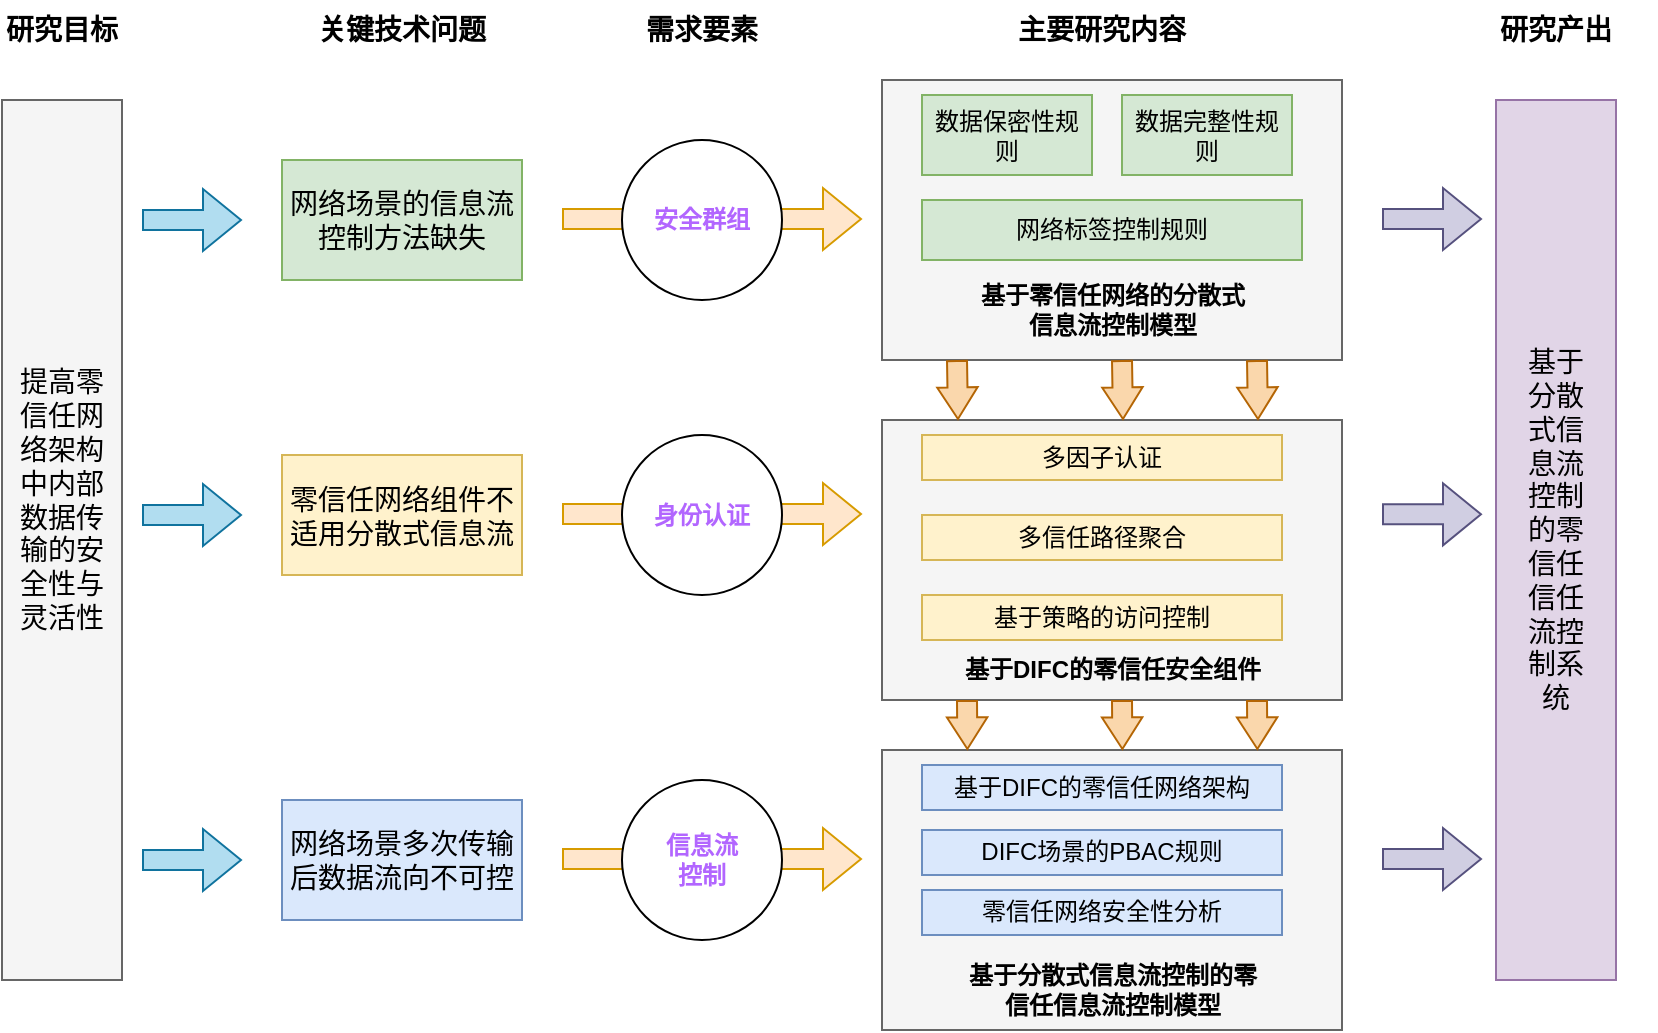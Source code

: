 <mxfile version="21.1.4" type="github">
  <diagram name="第 1 页" id="3q4NxlNoq3ld3uSNw7Nf">
    <mxGraphModel dx="1434" dy="788" grid="0" gridSize="10" guides="1" tooltips="1" connect="1" arrows="1" fold="1" page="0" pageScale="1" pageWidth="827" pageHeight="1169" math="0" shadow="0">
      <root>
        <mxCell id="0" />
        <mxCell id="1" parent="0" />
        <mxCell id="JklxnonR3-prULAY44mV-3" value="" style="rounded=0;whiteSpace=wrap;html=1;fillColor=#f5f5f5;strokeColor=#666666;fontColor=#333333;" parent="1" vertex="1">
          <mxGeometry x="80" y="120" width="60" height="440" as="geometry" />
        </mxCell>
        <mxCell id="JklxnonR3-prULAY44mV-4" value="&lt;font style=&quot;font-size: 14px;&quot;&gt;提高零信任网络架构中内部数据传输的安全性与灵活性&lt;/font&gt;" style="text;html=1;strokeColor=none;fillColor=none;align=center;verticalAlign=middle;whiteSpace=wrap;rounded=0;" parent="1" vertex="1">
          <mxGeometry x="85" y="250" width="50" height="140" as="geometry" />
        </mxCell>
        <mxCell id="JklxnonR3-prULAY44mV-5" value="&lt;font style=&quot;font-size: 14px;&quot;&gt;&lt;b&gt;研究目标&lt;/b&gt;&lt;/font&gt;" style="text;html=1;strokeColor=none;fillColor=none;align=center;verticalAlign=middle;whiteSpace=wrap;rounded=0;" parent="1" vertex="1">
          <mxGeometry x="80" y="70" width="60" height="30" as="geometry" />
        </mxCell>
        <mxCell id="JklxnonR3-prULAY44mV-6" value="" style="shape=flexArrow;endArrow=classic;html=1;rounded=0;fillColor=#b1ddf0;strokeColor=#10739e;" parent="1" edge="1">
          <mxGeometry width="50" height="50" relative="1" as="geometry">
            <mxPoint x="150" y="180" as="sourcePoint" />
            <mxPoint x="200" y="180" as="targetPoint" />
          </mxGeometry>
        </mxCell>
        <mxCell id="JklxnonR3-prULAY44mV-7" value="&lt;font style=&quot;font-size: 14px;&quot;&gt;网络场景的信息流控制方法缺失&lt;/font&gt;" style="rounded=0;whiteSpace=wrap;html=1;fillColor=#d5e8d4;strokeColor=#82b366;" parent="1" vertex="1">
          <mxGeometry x="220" y="150" width="120" height="60" as="geometry" />
        </mxCell>
        <mxCell id="JklxnonR3-prULAY44mV-8" value="&lt;font style=&quot;font-size: 14px;&quot;&gt;&lt;b&gt;关键技术问题&lt;/b&gt;&lt;/font&gt;" style="text;html=1;strokeColor=none;fillColor=none;align=center;verticalAlign=middle;whiteSpace=wrap;rounded=0;" parent="1" vertex="1">
          <mxGeometry x="230" y="70" width="100" height="30" as="geometry" />
        </mxCell>
        <mxCell id="JklxnonR3-prULAY44mV-9" value="" style="shape=flexArrow;endArrow=classic;html=1;rounded=0;fillColor=#b1ddf0;strokeColor=#10739e;" parent="1" edge="1">
          <mxGeometry width="50" height="50" relative="1" as="geometry">
            <mxPoint x="150" y="327.5" as="sourcePoint" />
            <mxPoint x="200" y="327.5" as="targetPoint" />
          </mxGeometry>
        </mxCell>
        <mxCell id="JklxnonR3-prULAY44mV-10" value="&lt;span style=&quot;font-size: 14px;&quot;&gt;零信任网络组件不适用分散式信息流&lt;/span&gt;" style="rounded=0;whiteSpace=wrap;html=1;fillColor=#fff2cc;strokeColor=#d6b656;" parent="1" vertex="1">
          <mxGeometry x="220" y="297.5" width="120" height="60" as="geometry" />
        </mxCell>
        <mxCell id="JklxnonR3-prULAY44mV-11" value="" style="shape=flexArrow;endArrow=classic;html=1;rounded=0;fillColor=#b1ddf0;strokeColor=#10739e;" parent="1" edge="1">
          <mxGeometry width="50" height="50" relative="1" as="geometry">
            <mxPoint x="150" y="500" as="sourcePoint" />
            <mxPoint x="200" y="500" as="targetPoint" />
          </mxGeometry>
        </mxCell>
        <mxCell id="JklxnonR3-prULAY44mV-12" value="&lt;font style=&quot;font-size: 14px;&quot;&gt;网络场景多次传输后数据流向不可控&lt;/font&gt;" style="rounded=0;whiteSpace=wrap;html=1;fillColor=#dae8fc;strokeColor=#6c8ebf;" parent="1" vertex="1">
          <mxGeometry x="220" y="470" width="120" height="60" as="geometry" />
        </mxCell>
        <mxCell id="JklxnonR3-prULAY44mV-13" value="" style="shape=flexArrow;endArrow=classic;html=1;rounded=0;fillColor=#ffe6cc;strokeColor=#d79b00;" parent="1" edge="1">
          <mxGeometry width="50" height="50" relative="1" as="geometry">
            <mxPoint x="360" y="179.5" as="sourcePoint" />
            <mxPoint x="510" y="179.5" as="targetPoint" />
          </mxGeometry>
        </mxCell>
        <mxCell id="JklxnonR3-prULAY44mV-14" value="&lt;font color=&quot;#b266ff&quot;&gt;&lt;b&gt;安全群组&lt;/b&gt;&lt;/font&gt;" style="ellipse;whiteSpace=wrap;html=1;aspect=fixed;" parent="1" vertex="1">
          <mxGeometry x="390" y="140" width="80" height="80" as="geometry" />
        </mxCell>
        <mxCell id="JklxnonR3-prULAY44mV-16" value="" style="shape=flexArrow;endArrow=classic;html=1;rounded=0;fillColor=#ffe6cc;strokeColor=#d79b00;" parent="1" edge="1">
          <mxGeometry width="50" height="50" relative="1" as="geometry">
            <mxPoint x="360" y="327" as="sourcePoint" />
            <mxPoint x="510" y="327" as="targetPoint" />
          </mxGeometry>
        </mxCell>
        <mxCell id="JklxnonR3-prULAY44mV-17" value="&lt;font color=&quot;#b266ff&quot;&gt;&lt;b&gt;身份认证&lt;/b&gt;&lt;/font&gt;" style="ellipse;whiteSpace=wrap;html=1;aspect=fixed;" parent="1" vertex="1">
          <mxGeometry x="390" y="287.5" width="80" height="80" as="geometry" />
        </mxCell>
        <mxCell id="JklxnonR3-prULAY44mV-18" value="" style="shape=flexArrow;endArrow=classic;html=1;rounded=0;fillColor=#ffe6cc;strokeColor=#d79b00;" parent="1" edge="1">
          <mxGeometry width="50" height="50" relative="1" as="geometry">
            <mxPoint x="360" y="499.5" as="sourcePoint" />
            <mxPoint x="510" y="499.5" as="targetPoint" />
          </mxGeometry>
        </mxCell>
        <mxCell id="JklxnonR3-prULAY44mV-19" value="&lt;font color=&quot;#b266ff&quot;&gt;&lt;b&gt;信息流&lt;br&gt;控制&lt;/b&gt;&lt;/font&gt;" style="ellipse;whiteSpace=wrap;html=1;aspect=fixed;" parent="1" vertex="1">
          <mxGeometry x="390" y="460" width="80" height="80" as="geometry" />
        </mxCell>
        <mxCell id="JklxnonR3-prULAY44mV-20" value="&lt;font style=&quot;font-size: 14px;&quot;&gt;&lt;b&gt;需求要素&lt;/b&gt;&lt;/font&gt;" style="text;html=1;strokeColor=none;fillColor=none;align=center;verticalAlign=middle;whiteSpace=wrap;rounded=0;" parent="1" vertex="1">
          <mxGeometry x="380" y="70" width="100" height="30" as="geometry" />
        </mxCell>
        <mxCell id="JklxnonR3-prULAY44mV-21" value="" style="rounded=0;whiteSpace=wrap;html=1;fillColor=#f5f5f5;fontColor=#333333;strokeColor=#666666;" parent="1" vertex="1">
          <mxGeometry x="520" y="110" width="230" height="140" as="geometry" />
        </mxCell>
        <mxCell id="JklxnonR3-prULAY44mV-25" value="&lt;b&gt;基于零信任网络的分散式信息流控制模型&lt;/b&gt;" style="text;html=1;strokeColor=none;fillColor=none;align=center;verticalAlign=middle;whiteSpace=wrap;rounded=0;" parent="1" vertex="1">
          <mxGeometry x="562.5" y="210" width="145" height="30" as="geometry" />
        </mxCell>
        <mxCell id="JklxnonR3-prULAY44mV-26" value="数据保密性规则" style="rounded=0;whiteSpace=wrap;html=1;fillColor=#d5e8d4;strokeColor=#82b366;" parent="1" vertex="1">
          <mxGeometry x="540" y="117.5" width="85" height="40" as="geometry" />
        </mxCell>
        <mxCell id="JklxnonR3-prULAY44mV-27" value="网络标签控制规则" style="rounded=0;whiteSpace=wrap;html=1;fillColor=#d5e8d4;strokeColor=#82b366;" parent="1" vertex="1">
          <mxGeometry x="540" y="170" width="190" height="30" as="geometry" />
        </mxCell>
        <mxCell id="JklxnonR3-prULAY44mV-28" value="数据完整性规则" style="rounded=0;whiteSpace=wrap;html=1;fillColor=#d5e8d4;strokeColor=#82b366;" parent="1" vertex="1">
          <mxGeometry x="640" y="117.5" width="85" height="40" as="geometry" />
        </mxCell>
        <mxCell id="JklxnonR3-prULAY44mV-29" value="" style="rounded=0;whiteSpace=wrap;html=1;fillColor=#f5f5f5;fontColor=#333333;strokeColor=#666666;" parent="1" vertex="1">
          <mxGeometry x="520" y="280" width="230" height="140" as="geometry" />
        </mxCell>
        <mxCell id="JklxnonR3-prULAY44mV-30" value="&lt;b&gt;基于DIFC的零信任安全组件&lt;/b&gt;" style="text;html=1;strokeColor=none;fillColor=none;align=center;verticalAlign=middle;whiteSpace=wrap;rounded=0;" parent="1" vertex="1">
          <mxGeometry x="557.5" y="390" width="155" height="30" as="geometry" />
        </mxCell>
        <mxCell id="JklxnonR3-prULAY44mV-31" value="多因子认证" style="rounded=0;whiteSpace=wrap;html=1;fillColor=#fff2cc;strokeColor=#d6b656;" parent="1" vertex="1">
          <mxGeometry x="540" y="287.5" width="180" height="22.5" as="geometry" />
        </mxCell>
        <mxCell id="JklxnonR3-prULAY44mV-34" value="多信任路径聚合" style="rounded=0;whiteSpace=wrap;html=1;fillColor=#fff2cc;strokeColor=#d6b656;" parent="1" vertex="1">
          <mxGeometry x="540" y="327.5" width="180" height="22.5" as="geometry" />
        </mxCell>
        <mxCell id="JklxnonR3-prULAY44mV-35" value="基于策略的访问控制" style="rounded=0;whiteSpace=wrap;html=1;fillColor=#fff2cc;strokeColor=#d6b656;" parent="1" vertex="1">
          <mxGeometry x="540" y="367.5" width="180" height="22.5" as="geometry" />
        </mxCell>
        <mxCell id="JklxnonR3-prULAY44mV-37" value="" style="rounded=0;whiteSpace=wrap;html=1;fillColor=#f5f5f5;fontColor=#333333;strokeColor=#666666;" parent="1" vertex="1">
          <mxGeometry x="520" y="445" width="230" height="140" as="geometry" />
        </mxCell>
        <mxCell id="JklxnonR3-prULAY44mV-38" value="&lt;b&gt;基于分散式信息流控制的零信任信息流控制模型&lt;/b&gt;" style="text;html=1;strokeColor=none;fillColor=none;align=center;verticalAlign=middle;whiteSpace=wrap;rounded=0;" parent="1" vertex="1">
          <mxGeometry x="557.5" y="550" width="155" height="30" as="geometry" />
        </mxCell>
        <mxCell id="JklxnonR3-prULAY44mV-39" value="基于DIFC的零信任网络架构" style="rounded=0;whiteSpace=wrap;html=1;fillColor=#dae8fc;strokeColor=#6c8ebf;" parent="1" vertex="1">
          <mxGeometry x="540" y="452.5" width="180" height="22.5" as="geometry" />
        </mxCell>
        <mxCell id="JklxnonR3-prULAY44mV-40" value="DIFC场景的PBAC规则" style="rounded=0;whiteSpace=wrap;html=1;fillColor=#dae8fc;strokeColor=#6c8ebf;" parent="1" vertex="1">
          <mxGeometry x="540" y="485" width="180" height="22.5" as="geometry" />
        </mxCell>
        <mxCell id="JklxnonR3-prULAY44mV-41" value="零信任网络安全性分析" style="rounded=0;whiteSpace=wrap;html=1;fillColor=#dae8fc;strokeColor=#6c8ebf;" parent="1" vertex="1">
          <mxGeometry x="540" y="515" width="180" height="22.5" as="geometry" />
        </mxCell>
        <mxCell id="JklxnonR3-prULAY44mV-42" value="" style="rounded=0;whiteSpace=wrap;html=1;fillColor=#e1d5e7;strokeColor=#9673a6;" parent="1" vertex="1">
          <mxGeometry x="827" y="120" width="60" height="440" as="geometry" />
        </mxCell>
        <mxCell id="JklxnonR3-prULAY44mV-43" value="&lt;font style=&quot;font-size: 14px;&quot;&gt;基于分散式信息流控制的零信任信任流控制系统&lt;/font&gt;" style="text;html=1;strokeColor=none;fillColor=none;align=center;verticalAlign=middle;whiteSpace=wrap;rounded=0;" parent="1" vertex="1">
          <mxGeometry x="839" y="240" width="36" height="190" as="geometry" />
        </mxCell>
        <mxCell id="JklxnonR3-prULAY44mV-44" value="&lt;span style=&quot;font-size: 14px;&quot;&gt;&lt;b&gt;主要研究内容&lt;/b&gt;&lt;/span&gt;" style="text;html=1;strokeColor=none;fillColor=none;align=center;verticalAlign=middle;whiteSpace=wrap;rounded=0;" parent="1" vertex="1">
          <mxGeometry x="580" y="70" width="100" height="30" as="geometry" />
        </mxCell>
        <mxCell id="JklxnonR3-prULAY44mV-45" value="&lt;span style=&quot;font-size: 14px;&quot;&gt;&lt;b&gt;研究产出&lt;/b&gt;&lt;/span&gt;" style="text;html=1;strokeColor=none;fillColor=none;align=center;verticalAlign=middle;whiteSpace=wrap;rounded=0;" parent="1" vertex="1">
          <mxGeometry x="807" y="70" width="100" height="30" as="geometry" />
        </mxCell>
        <mxCell id="JklxnonR3-prULAY44mV-46" value="" style="shape=flexArrow;endArrow=classic;html=1;rounded=0;fillColor=#d0cee2;strokeColor=#56517e;" parent="1" edge="1">
          <mxGeometry width="50" height="50" relative="1" as="geometry">
            <mxPoint x="770" y="179.5" as="sourcePoint" />
            <mxPoint x="820" y="179.5" as="targetPoint" />
          </mxGeometry>
        </mxCell>
        <mxCell id="JklxnonR3-prULAY44mV-47" value="" style="shape=flexArrow;endArrow=classic;html=1;rounded=0;fillColor=#d0cee2;strokeColor=#56517e;" parent="1" edge="1">
          <mxGeometry width="50" height="50" relative="1" as="geometry">
            <mxPoint x="770" y="327.16" as="sourcePoint" />
            <mxPoint x="820" y="327.16" as="targetPoint" />
          </mxGeometry>
        </mxCell>
        <mxCell id="JklxnonR3-prULAY44mV-48" value="" style="shape=flexArrow;endArrow=classic;html=1;rounded=0;fillColor=#d0cee2;strokeColor=#56517e;" parent="1" edge="1">
          <mxGeometry width="50" height="50" relative="1" as="geometry">
            <mxPoint x="770" y="499.5" as="sourcePoint" />
            <mxPoint x="820" y="499.5" as="targetPoint" />
          </mxGeometry>
        </mxCell>
        <mxCell id="JklxnonR3-prULAY44mV-50" value="" style="shape=flexArrow;endArrow=classic;html=1;rounded=0;endWidth=9.2;endSize=4.932;fillColor=#fad7ac;strokeColor=#b46504;" parent="1" edge="1">
          <mxGeometry width="50" height="50" relative="1" as="geometry">
            <mxPoint x="562.5" y="420" as="sourcePoint" />
            <mxPoint x="562.7" y="445" as="targetPoint" />
          </mxGeometry>
        </mxCell>
        <mxCell id="JklxnonR3-prULAY44mV-51" value="" style="shape=flexArrow;endArrow=classic;html=1;rounded=0;endWidth=9.2;endSize=4.932;fillColor=#fad7ac;strokeColor=#b46504;" parent="1" edge="1">
          <mxGeometry width="50" height="50" relative="1" as="geometry">
            <mxPoint x="640" y="420" as="sourcePoint" />
            <mxPoint x="640.2" y="445" as="targetPoint" />
          </mxGeometry>
        </mxCell>
        <mxCell id="JklxnonR3-prULAY44mV-52" value="" style="shape=flexArrow;endArrow=classic;html=1;rounded=0;endWidth=9.2;endSize=4.932;fillColor=#fad7ac;strokeColor=#b46504;" parent="1" edge="1">
          <mxGeometry width="50" height="50" relative="1" as="geometry">
            <mxPoint x="707.5" y="420" as="sourcePoint" />
            <mxPoint x="707.7" y="445" as="targetPoint" />
          </mxGeometry>
        </mxCell>
        <mxCell id="JklxnonR3-prULAY44mV-53" value="" style="shape=flexArrow;endArrow=classic;html=1;rounded=0;endWidth=9.2;endSize=4.932;fillColor=#fad7ac;strokeColor=#b46504;" parent="1" edge="1">
          <mxGeometry width="50" height="50" relative="1" as="geometry">
            <mxPoint x="557.5" y="250" as="sourcePoint" />
            <mxPoint x="558" y="280" as="targetPoint" />
          </mxGeometry>
        </mxCell>
        <mxCell id="JklxnonR3-prULAY44mV-61" value="" style="shape=flexArrow;endArrow=classic;html=1;rounded=0;endWidth=9.2;endSize=4.932;fillColor=#fad7ac;strokeColor=#b46504;" parent="1" edge="1">
          <mxGeometry width="50" height="50" relative="1" as="geometry">
            <mxPoint x="640" y="250" as="sourcePoint" />
            <mxPoint x="640.5" y="280" as="targetPoint" />
          </mxGeometry>
        </mxCell>
        <mxCell id="JklxnonR3-prULAY44mV-62" value="" style="shape=flexArrow;endArrow=classic;html=1;rounded=0;endWidth=9.2;endSize=4.932;fillColor=#fad7ac;strokeColor=#b46504;" parent="1" edge="1">
          <mxGeometry width="50" height="50" relative="1" as="geometry">
            <mxPoint x="707.5" y="250" as="sourcePoint" />
            <mxPoint x="708" y="280" as="targetPoint" />
          </mxGeometry>
        </mxCell>
      </root>
    </mxGraphModel>
  </diagram>
</mxfile>
